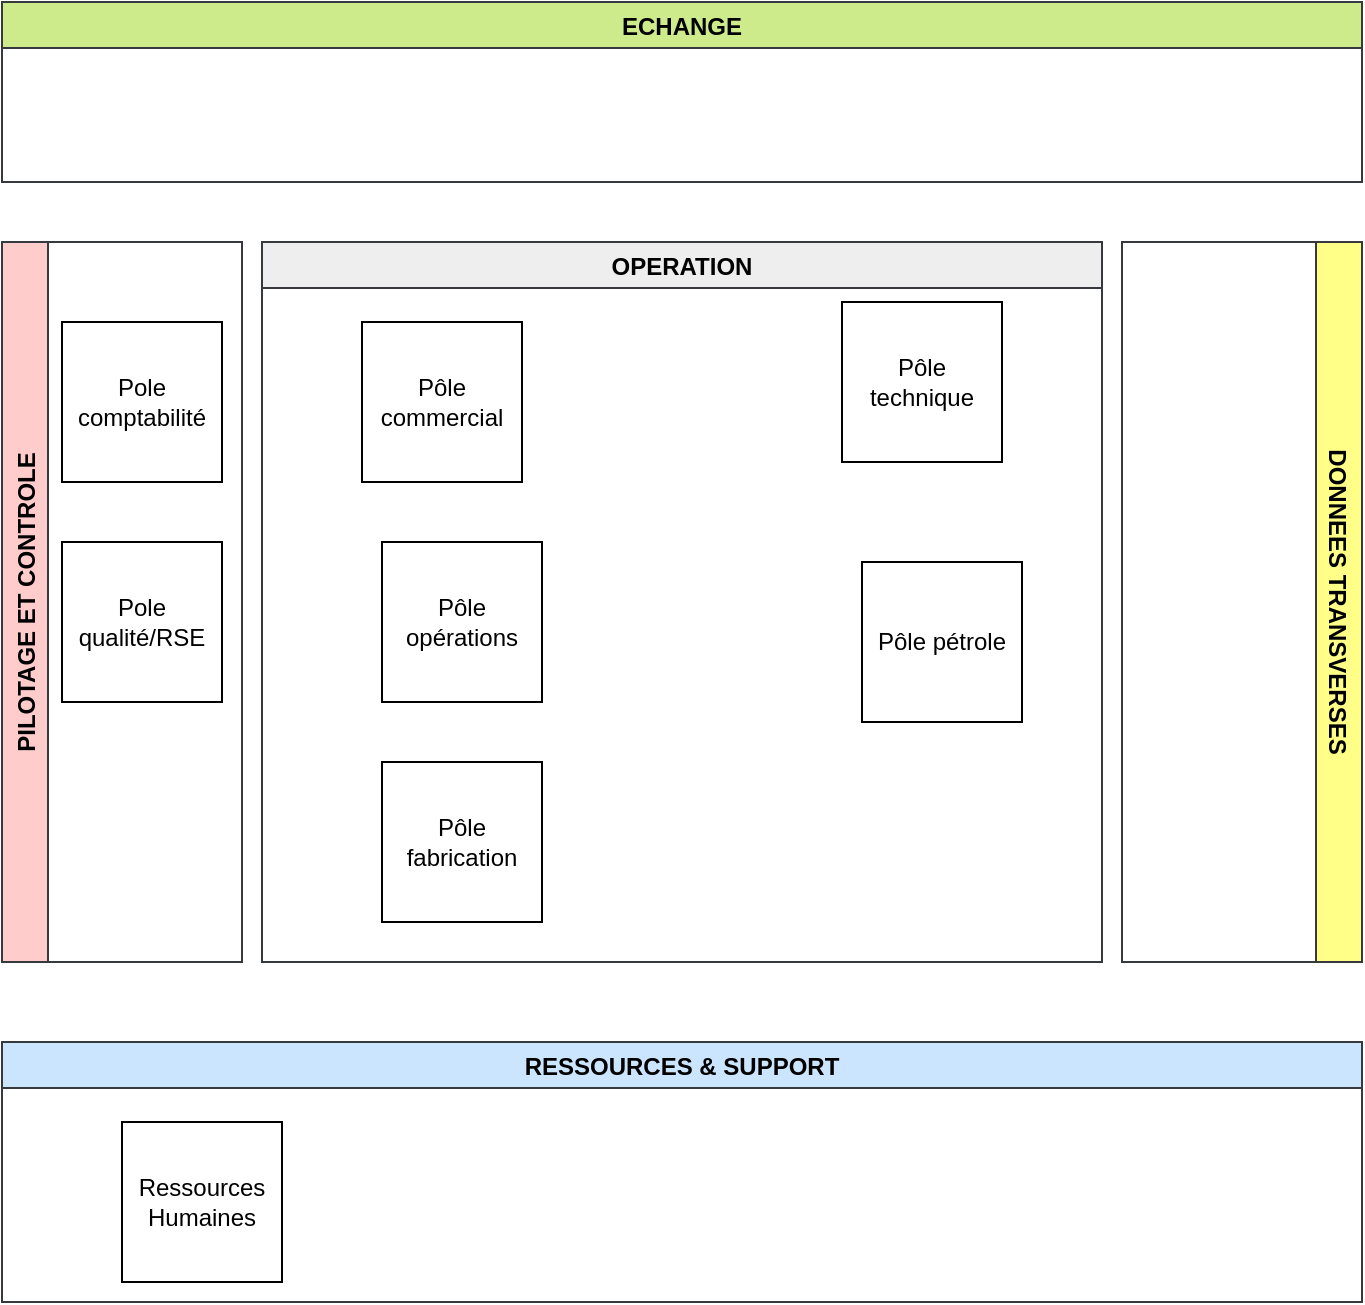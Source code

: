 <mxfile version="20.0.3" type="github">
  <diagram id="4CAxvO8mMt8aVaiXzxCG" name="Page-1">
    <mxGraphModel dx="782" dy="513" grid="1" gridSize="10" guides="1" tooltips="1" connect="1" arrows="1" fold="1" page="1" pageScale="1" pageWidth="3300" pageHeight="2339" math="0" shadow="0">
      <root>
        <mxCell id="0" />
        <mxCell id="1" parent="0" />
        <mxCell id="8ilifT0CPcP_eNuwL5-Z-5" value="ECHANGE" style="swimlane;fillColor=#cdeb8b;strokeColor=#36393d;" vertex="1" parent="1">
          <mxGeometry x="40" y="40" width="680" height="90" as="geometry" />
        </mxCell>
        <mxCell id="8ilifT0CPcP_eNuwL5-Z-6" value="RESSOURCES &amp; SUPPORT" style="swimlane;fillColor=#cce5ff;strokeColor=#36393d;" vertex="1" parent="1">
          <mxGeometry x="40" y="560" width="680" height="130" as="geometry" />
        </mxCell>
        <mxCell id="8ilifT0CPcP_eNuwL5-Z-14" value="Ressources Humaines" style="whiteSpace=wrap;html=1;aspect=fixed;" vertex="1" parent="8ilifT0CPcP_eNuwL5-Z-6">
          <mxGeometry x="60" y="40" width="80" height="80" as="geometry" />
        </mxCell>
        <mxCell id="8ilifT0CPcP_eNuwL5-Z-8" value="PILOTAGE ET CONTROLE" style="swimlane;horizontal=0;fillColor=#ffcccc;strokeColor=#36393d;" vertex="1" parent="1">
          <mxGeometry x="40" y="160" width="120" height="360" as="geometry" />
        </mxCell>
        <mxCell id="8ilifT0CPcP_eNuwL5-Z-13" value="Pole comptabilité" style="whiteSpace=wrap;html=1;aspect=fixed;" vertex="1" parent="8ilifT0CPcP_eNuwL5-Z-8">
          <mxGeometry x="30" y="40" width="80" height="80" as="geometry" />
        </mxCell>
        <mxCell id="8ilifT0CPcP_eNuwL5-Z-19" value="Pole qualité/RSE" style="whiteSpace=wrap;html=1;aspect=fixed;" vertex="1" parent="8ilifT0CPcP_eNuwL5-Z-8">
          <mxGeometry x="30" y="150" width="80" height="80" as="geometry" />
        </mxCell>
        <mxCell id="8ilifT0CPcP_eNuwL5-Z-9" value="DONNEES TRANSVERSES" style="swimlane;horizontal=0;rotation=-180;fillColor=#ffff88;strokeColor=#36393d;" vertex="1" parent="1">
          <mxGeometry x="600" y="160" width="120" height="360" as="geometry" />
        </mxCell>
        <mxCell id="8ilifT0CPcP_eNuwL5-Z-10" value="OPERATION" style="swimlane;fillColor=#eeeeee;strokeColor=#36393d;" vertex="1" parent="1">
          <mxGeometry x="170" y="160" width="420" height="360" as="geometry" />
        </mxCell>
        <mxCell id="8ilifT0CPcP_eNuwL5-Z-11" value="Pôle commercial" style="whiteSpace=wrap;html=1;aspect=fixed;" vertex="1" parent="8ilifT0CPcP_eNuwL5-Z-10">
          <mxGeometry x="50" y="40" width="80" height="80" as="geometry" />
        </mxCell>
        <mxCell id="8ilifT0CPcP_eNuwL5-Z-12" value="Pôle fabrication" style="whiteSpace=wrap;html=1;aspect=fixed;" vertex="1" parent="8ilifT0CPcP_eNuwL5-Z-10">
          <mxGeometry x="60" y="260" width="80" height="80" as="geometry" />
        </mxCell>
        <mxCell id="8ilifT0CPcP_eNuwL5-Z-15" value="Pôle technique" style="whiteSpace=wrap;html=1;aspect=fixed;" vertex="1" parent="8ilifT0CPcP_eNuwL5-Z-10">
          <mxGeometry x="290" y="30" width="80" height="80" as="geometry" />
        </mxCell>
        <mxCell id="8ilifT0CPcP_eNuwL5-Z-16" value="Pôle opérations" style="whiteSpace=wrap;html=1;aspect=fixed;" vertex="1" parent="8ilifT0CPcP_eNuwL5-Z-10">
          <mxGeometry x="60" y="150" width="80" height="80" as="geometry" />
        </mxCell>
        <mxCell id="8ilifT0CPcP_eNuwL5-Z-17" value="Pôle pétrole" style="whiteSpace=wrap;html=1;aspect=fixed;" vertex="1" parent="8ilifT0CPcP_eNuwL5-Z-10">
          <mxGeometry x="300" y="160" width="80" height="80" as="geometry" />
        </mxCell>
      </root>
    </mxGraphModel>
  </diagram>
</mxfile>
